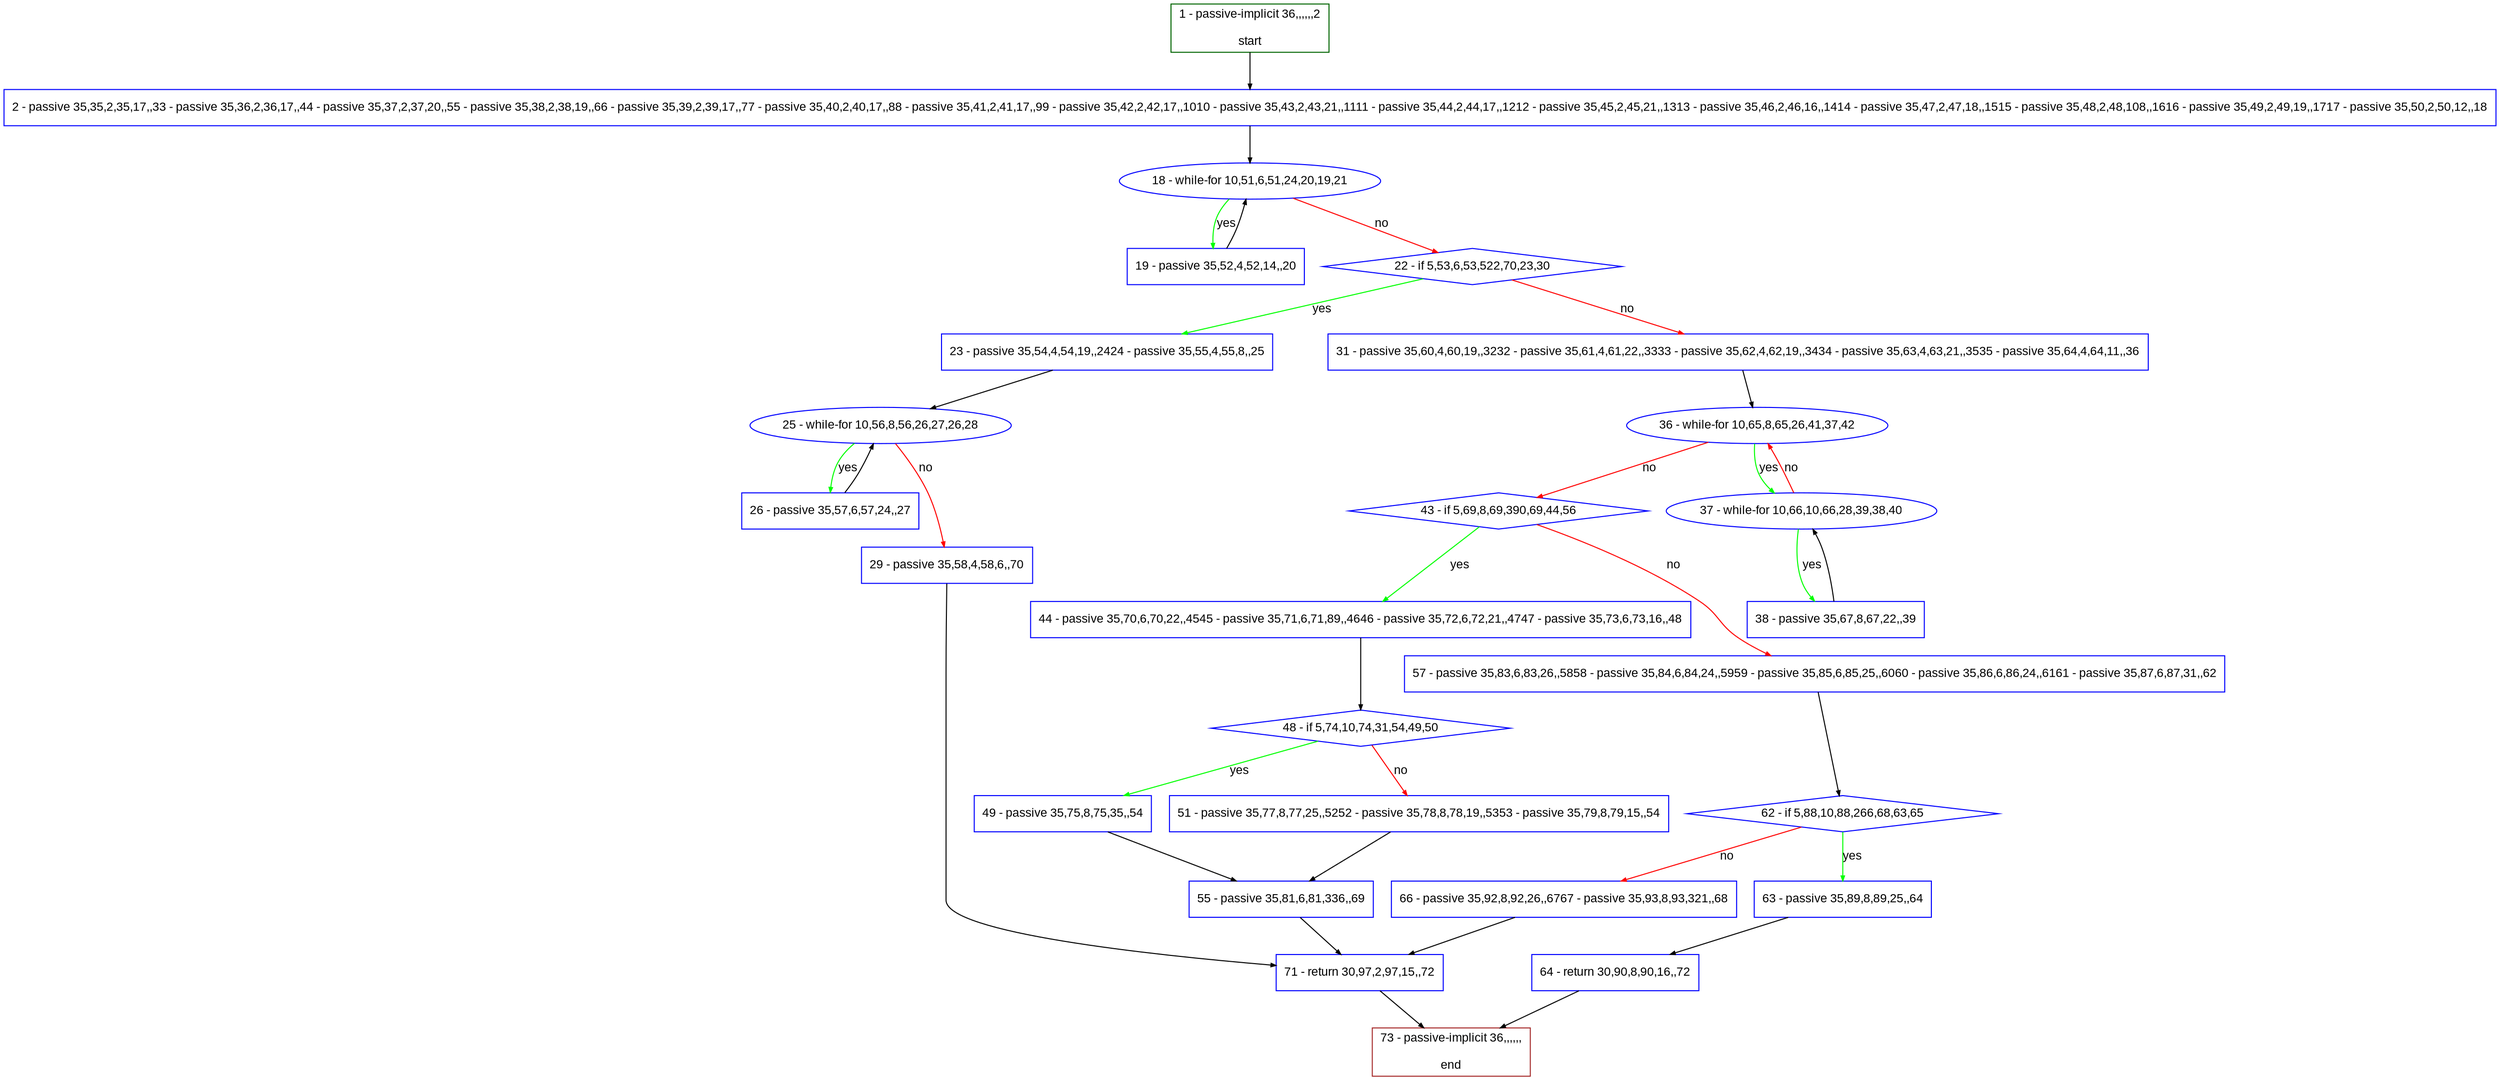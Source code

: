 digraph "" {
  graph [pack="true", label="", fontsize="12", packmode="clust", fontname="Arial", fillcolor="#FFFFCC", bgcolor="white", style="rounded,filled", compound="true"];
  node [node_initialized="no", label="", color="grey", fontsize="12", fillcolor="white", fontname="Arial", style="filled", shape="rectangle", compound="true", fixedsize="false"];
  edge [fontcolor="black", arrowhead="normal", arrowtail="none", arrowsize="0.5", ltail="", label="", color="black", fontsize="12", lhead="", fontname="Arial", dir="forward", compound="true"];
  __N1 [label="2 - passive 35,35,2,35,17,,33 - passive 35,36,2,36,17,,44 - passive 35,37,2,37,20,,55 - passive 35,38,2,38,19,,66 - passive 35,39,2,39,17,,77 - passive 35,40,2,40,17,,88 - passive 35,41,2,41,17,,99 - passive 35,42,2,42,17,,1010 - passive 35,43,2,43,21,,1111 - passive 35,44,2,44,17,,1212 - passive 35,45,2,45,21,,1313 - passive 35,46,2,46,16,,1414 - passive 35,47,2,47,18,,1515 - passive 35,48,2,48,108,,1616 - passive 35,49,2,49,19,,1717 - passive 35,50,2,50,12,,18", color="#0000ff", fillcolor="#ffffff", style="filled", shape="box"];
  __N2 [label="1 - passive-implicit 36,,,,,,2\n\nstart", color="#006400", fillcolor="#ffffff", style="filled", shape="box"];
  __N3 [label="18 - while-for 10,51,6,51,24,20,19,21", color="#0000ff", fillcolor="#ffffff", style="filled", shape="oval"];
  __N4 [label="19 - passive 35,52,4,52,14,,20", color="#0000ff", fillcolor="#ffffff", style="filled", shape="box"];
  __N5 [label="22 - if 5,53,6,53,522,70,23,30", color="#0000ff", fillcolor="#ffffff", style="filled", shape="diamond"];
  __N6 [label="23 - passive 35,54,4,54,19,,2424 - passive 35,55,4,55,8,,25", color="#0000ff", fillcolor="#ffffff", style="filled", shape="box"];
  __N7 [label="31 - passive 35,60,4,60,19,,3232 - passive 35,61,4,61,22,,3333 - passive 35,62,4,62,19,,3434 - passive 35,63,4,63,21,,3535 - passive 35,64,4,64,11,,36", color="#0000ff", fillcolor="#ffffff", style="filled", shape="box"];
  __N8 [label="25 - while-for 10,56,8,56,26,27,26,28", color="#0000ff", fillcolor="#ffffff", style="filled", shape="oval"];
  __N9 [label="26 - passive 35,57,6,57,24,,27", color="#0000ff", fillcolor="#ffffff", style="filled", shape="box"];
  __N10 [label="29 - passive 35,58,4,58,6,,70", color="#0000ff", fillcolor="#ffffff", style="filled", shape="box"];
  __N11 [label="71 - return 30,97,2,97,15,,72", color="#0000ff", fillcolor="#ffffff", style="filled", shape="box"];
  __N12 [label="36 - while-for 10,65,8,65,26,41,37,42", color="#0000ff", fillcolor="#ffffff", style="filled", shape="oval"];
  __N13 [label="37 - while-for 10,66,10,66,28,39,38,40", color="#0000ff", fillcolor="#ffffff", style="filled", shape="oval"];
  __N14 [label="43 - if 5,69,8,69,390,69,44,56", color="#0000ff", fillcolor="#ffffff", style="filled", shape="diamond"];
  __N15 [label="38 - passive 35,67,8,67,22,,39", color="#0000ff", fillcolor="#ffffff", style="filled", shape="box"];
  __N16 [label="44 - passive 35,70,6,70,22,,4545 - passive 35,71,6,71,89,,4646 - passive 35,72,6,72,21,,4747 - passive 35,73,6,73,16,,48", color="#0000ff", fillcolor="#ffffff", style="filled", shape="box"];
  __N17 [label="57 - passive 35,83,6,83,26,,5858 - passive 35,84,6,84,24,,5959 - passive 35,85,6,85,25,,6060 - passive 35,86,6,86,24,,6161 - passive 35,87,6,87,31,,62", color="#0000ff", fillcolor="#ffffff", style="filled", shape="box"];
  __N18 [label="48 - if 5,74,10,74,31,54,49,50", color="#0000ff", fillcolor="#ffffff", style="filled", shape="diamond"];
  __N19 [label="49 - passive 35,75,8,75,35,,54", color="#0000ff", fillcolor="#ffffff", style="filled", shape="box"];
  __N20 [label="51 - passive 35,77,8,77,25,,5252 - passive 35,78,8,78,19,,5353 - passive 35,79,8,79,15,,54", color="#0000ff", fillcolor="#ffffff", style="filled", shape="box"];
  __N21 [label="55 - passive 35,81,6,81,336,,69", color="#0000ff", fillcolor="#ffffff", style="filled", shape="box"];
  __N22 [label="62 - if 5,88,10,88,266,68,63,65", color="#0000ff", fillcolor="#ffffff", style="filled", shape="diamond"];
  __N23 [label="63 - passive 35,89,8,89,25,,64", color="#0000ff", fillcolor="#ffffff", style="filled", shape="box"];
  __N24 [label="66 - passive 35,92,8,92,26,,6767 - passive 35,93,8,93,321,,68", color="#0000ff", fillcolor="#ffffff", style="filled", shape="box"];
  __N25 [label="64 - return 30,90,8,90,16,,72", color="#0000ff", fillcolor="#ffffff", style="filled", shape="box"];
  __N26 [label="73 - passive-implicit 36,,,,,,\n\nend", color="#a52a2a", fillcolor="#ffffff", style="filled", shape="box"];
  __N2 -> __N1 [arrowhead="normal", arrowtail="none", color="#000000", label="", dir="forward"];
  __N1 -> __N3 [arrowhead="normal", arrowtail="none", color="#000000", label="", dir="forward"];
  __N3 -> __N4 [arrowhead="normal", arrowtail="none", color="#00ff00", label="yes", dir="forward"];
  __N4 -> __N3 [arrowhead="normal", arrowtail="none", color="#000000", label="", dir="forward"];
  __N3 -> __N5 [arrowhead="normal", arrowtail="none", color="#ff0000", label="no", dir="forward"];
  __N5 -> __N6 [arrowhead="normal", arrowtail="none", color="#00ff00", label="yes", dir="forward"];
  __N5 -> __N7 [arrowhead="normal", arrowtail="none", color="#ff0000", label="no", dir="forward"];
  __N6 -> __N8 [arrowhead="normal", arrowtail="none", color="#000000", label="", dir="forward"];
  __N8 -> __N9 [arrowhead="normal", arrowtail="none", color="#00ff00", label="yes", dir="forward"];
  __N9 -> __N8 [arrowhead="normal", arrowtail="none", color="#000000", label="", dir="forward"];
  __N8 -> __N10 [arrowhead="normal", arrowtail="none", color="#ff0000", label="no", dir="forward"];
  __N10 -> __N11 [arrowhead="normal", arrowtail="none", color="#000000", label="", dir="forward"];
  __N7 -> __N12 [arrowhead="normal", arrowtail="none", color="#000000", label="", dir="forward"];
  __N12 -> __N13 [arrowhead="normal", arrowtail="none", color="#00ff00", label="yes", dir="forward"];
  __N13 -> __N12 [arrowhead="normal", arrowtail="none", color="#ff0000", label="no", dir="forward"];
  __N12 -> __N14 [arrowhead="normal", arrowtail="none", color="#ff0000", label="no", dir="forward"];
  __N13 -> __N15 [arrowhead="normal", arrowtail="none", color="#00ff00", label="yes", dir="forward"];
  __N15 -> __N13 [arrowhead="normal", arrowtail="none", color="#000000", label="", dir="forward"];
  __N14 -> __N16 [arrowhead="normal", arrowtail="none", color="#00ff00", label="yes", dir="forward"];
  __N14 -> __N17 [arrowhead="normal", arrowtail="none", color="#ff0000", label="no", dir="forward"];
  __N16 -> __N18 [arrowhead="normal", arrowtail="none", color="#000000", label="", dir="forward"];
  __N18 -> __N19 [arrowhead="normal", arrowtail="none", color="#00ff00", label="yes", dir="forward"];
  __N18 -> __N20 [arrowhead="normal", arrowtail="none", color="#ff0000", label="no", dir="forward"];
  __N19 -> __N21 [arrowhead="normal", arrowtail="none", color="#000000", label="", dir="forward"];
  __N20 -> __N21 [arrowhead="normal", arrowtail="none", color="#000000", label="", dir="forward"];
  __N21 -> __N11 [arrowhead="normal", arrowtail="none", color="#000000", label="", dir="forward"];
  __N17 -> __N22 [arrowhead="normal", arrowtail="none", color="#000000", label="", dir="forward"];
  __N22 -> __N23 [arrowhead="normal", arrowtail="none", color="#00ff00", label="yes", dir="forward"];
  __N22 -> __N24 [arrowhead="normal", arrowtail="none", color="#ff0000", label="no", dir="forward"];
  __N23 -> __N25 [arrowhead="normal", arrowtail="none", color="#000000", label="", dir="forward"];
  __N25 -> __N26 [arrowhead="normal", arrowtail="none", color="#000000", label="", dir="forward"];
  __N24 -> __N11 [arrowhead="normal", arrowtail="none", color="#000000", label="", dir="forward"];
  __N11 -> __N26 [arrowhead="normal", arrowtail="none", color="#000000", label="", dir="forward"];
}

